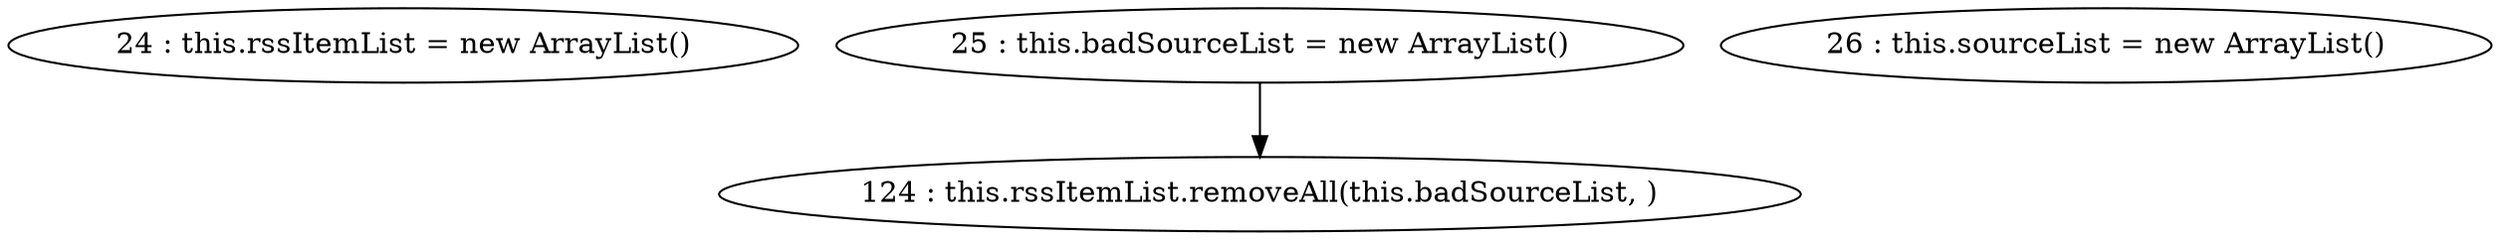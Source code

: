 digraph G {
"24 : this.rssItemList = new ArrayList()"
"25 : this.badSourceList = new ArrayList()"
"25 : this.badSourceList = new ArrayList()" -> "124 : this.rssItemList.removeAll(this.badSourceList, )"
"26 : this.sourceList = new ArrayList()"
"124 : this.rssItemList.removeAll(this.badSourceList, )"
}